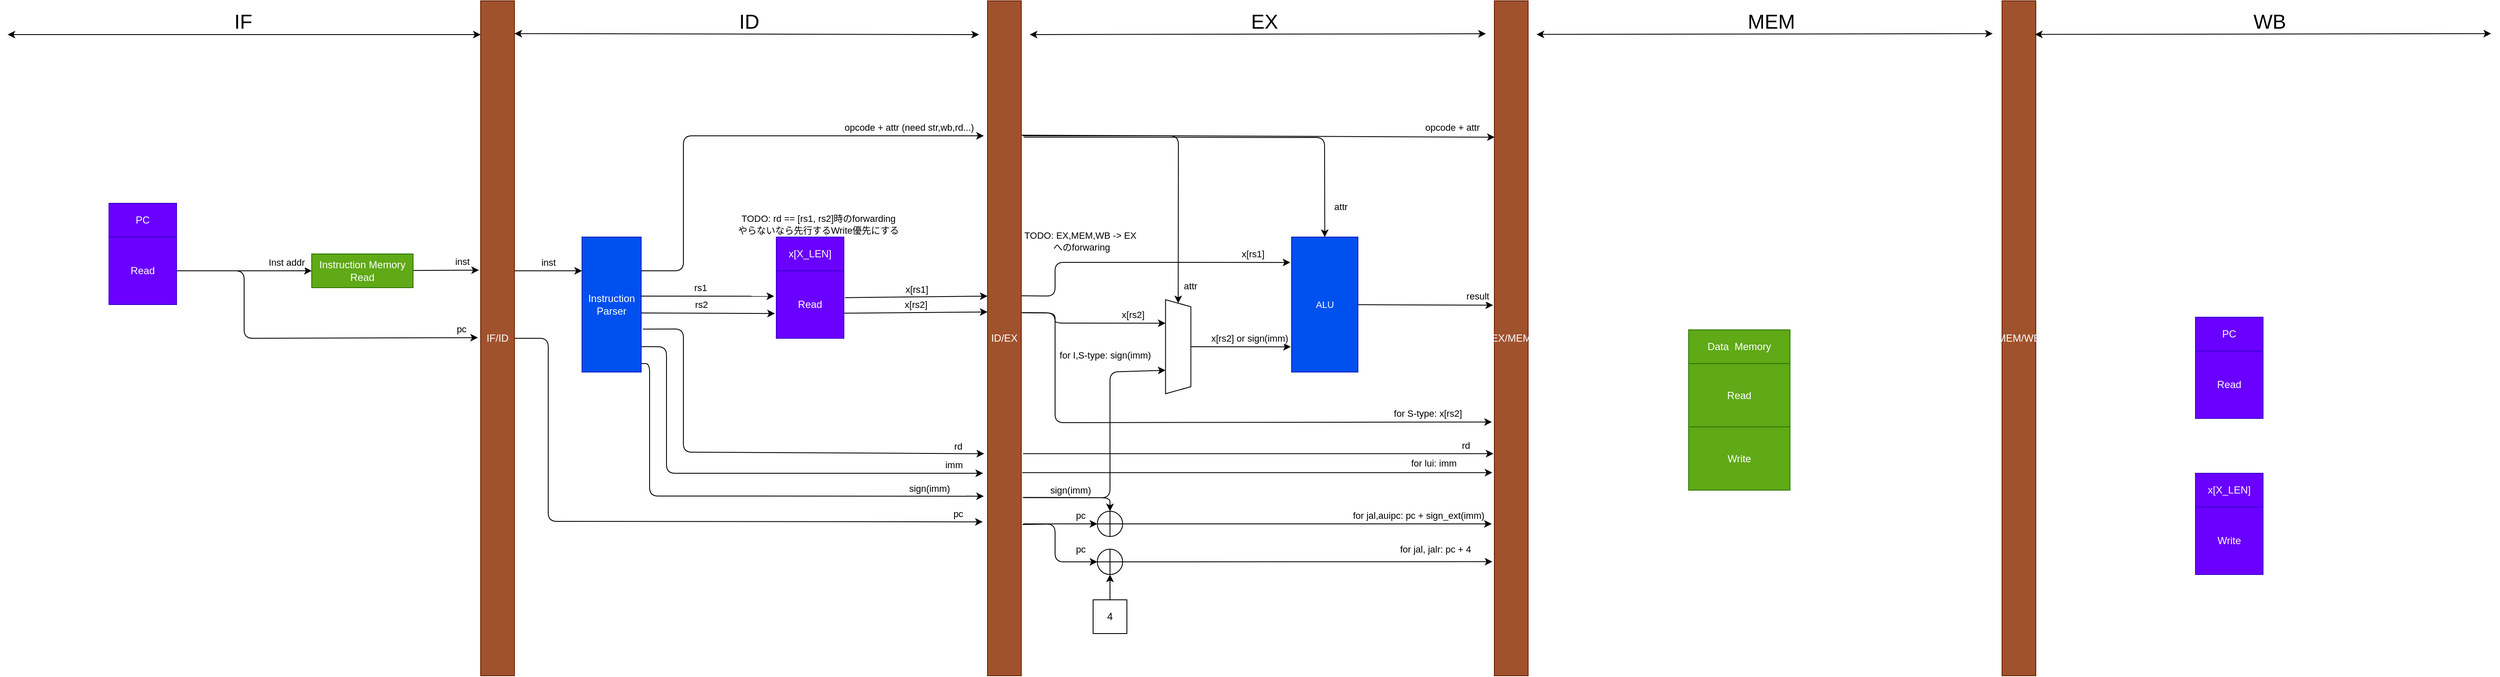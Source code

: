 <mxfile>
    <diagram id="6KX3MPC0N4gA1I4EFOvk" name="ページ1">
        <mxGraphModel dx="1488" dy="1695" grid="1" gridSize="10" guides="1" tooltips="1" connect="1" arrows="1" fold="1" page="1" pageScale="1" pageWidth="827" pageHeight="1169" math="0" shadow="0">
            <root>
                <mxCell id="0"/>
                <mxCell id="1" parent="0"/>
                <mxCell id="13" value="Inst addr" style="edgeStyle=none;html=1;entryX=0;entryY=0.5;entryDx=0;entryDy=0;" edge="1" parent="1" source="2" target="12">
                    <mxGeometry x="0.625" y="10" relative="1" as="geometry">
                        <mxPoint as="offset"/>
                    </mxGeometry>
                </mxCell>
                <mxCell id="14" value="pc" style="edgeStyle=none;html=1;entryX=-0.08;entryY=0.499;entryDx=0;entryDy=0;entryPerimeter=0;" edge="1" parent="1" source="2" target="17">
                    <mxGeometry x="0.909" y="10" relative="1" as="geometry">
                        <mxPoint x="670" y="560" as="targetPoint"/>
                        <Array as="points">
                            <mxPoint x="400" y="480"/>
                            <mxPoint x="400" y="560"/>
                        </Array>
                        <mxPoint as="offset"/>
                    </mxGeometry>
                </mxCell>
                <mxCell id="2" value="Read" style="rounded=0;whiteSpace=wrap;html=1;fillColor=#6a00ff;fontColor=#ffffff;strokeColor=#3700CC;" vertex="1" parent="1">
                    <mxGeometry x="240" y="440" width="80" height="80" as="geometry"/>
                </mxCell>
                <mxCell id="18" value="inst" style="edgeStyle=none;html=1;entryX=-0.051;entryY=0.399;entryDx=0;entryDy=0;entryPerimeter=0;" edge="1" parent="1" source="12" target="17">
                    <mxGeometry x="0.5" y="10" relative="1" as="geometry">
                        <mxPoint as="offset"/>
                    </mxGeometry>
                </mxCell>
                <mxCell id="12" value="Instruction Memory Read" style="rounded=0;whiteSpace=wrap;html=1;fillColor=#60a917;fontColor=#ffffff;strokeColor=#2D7600;" vertex="1" parent="1">
                    <mxGeometry x="480" y="460" width="120" height="40" as="geometry"/>
                </mxCell>
                <mxCell id="23" value="inst" style="edgeStyle=none;html=1;entryX=0;entryY=0.25;entryDx=0;entryDy=0;exitX=0.996;exitY=0.4;exitDx=0;exitDy=0;exitPerimeter=0;" edge="1" parent="1" source="17" target="22">
                    <mxGeometry y="10" relative="1" as="geometry">
                        <mxPoint as="offset"/>
                    </mxGeometry>
                </mxCell>
                <mxCell id="34" value="pc" style="edgeStyle=none;html=1;entryX=-0.141;entryY=0.772;entryDx=0;entryDy=0;entryPerimeter=0;exitX=1;exitY=0.5;exitDx=0;exitDy=0;" edge="1" parent="1" source="17" target="31">
                    <mxGeometry x="0.924" y="10" relative="1" as="geometry">
                        <Array as="points">
                            <mxPoint x="760" y="560"/>
                            <mxPoint x="760" y="777"/>
                        </Array>
                        <mxPoint as="offset"/>
                    </mxGeometry>
                </mxCell>
                <mxCell id="17" value="IF/ID" style="rounded=0;whiteSpace=wrap;html=1;fillColor=#a0522d;fontColor=#ffffff;strokeColor=#6D1F00;" vertex="1" parent="1">
                    <mxGeometry x="680" y="160" width="40" height="800" as="geometry"/>
                </mxCell>
                <mxCell id="21" value="IF" style="text;html=1;strokeColor=none;fillColor=none;align=center;verticalAlign=middle;whiteSpace=wrap;rounded=0;fontSize=24;" vertex="1" parent="1">
                    <mxGeometry x="341" y="170" width="116" height="30" as="geometry"/>
                </mxCell>
                <mxCell id="24" value="rs1" style="edgeStyle=none;html=1;entryX=-0.031;entryY=0.376;entryDx=0;entryDy=0;entryPerimeter=0;" edge="1" parent="1" target="46">
                    <mxGeometry x="-0.111" y="10" relative="1" as="geometry">
                        <mxPoint x="960" y="510" as="targetPoint"/>
                        <mxPoint x="870" y="510" as="sourcePoint"/>
                        <mxPoint as="offset"/>
                    </mxGeometry>
                </mxCell>
                <mxCell id="29" value="imm" style="edgeStyle=none;html=1;exitX=0.994;exitY=0.812;exitDx=0;exitDy=0;exitPerimeter=0;entryX=-0.13;entryY=0.7;entryDx=0;entryDy=0;entryPerimeter=0;" edge="1" parent="1" source="22" target="31">
                    <mxGeometry x="0.875" y="10" relative="1" as="geometry">
                        <mxPoint x="1120" y="640" as="targetPoint"/>
                        <Array as="points">
                            <mxPoint x="900" y="570"/>
                            <mxPoint x="900" y="720"/>
                        </Array>
                        <mxPoint as="offset"/>
                    </mxGeometry>
                </mxCell>
                <mxCell id="30" value="opcode + attr (need str,wb,rd...)" style="edgeStyle=none;html=1;exitX=1;exitY=0.25;exitDx=0;exitDy=0;entryX=-0.108;entryY=0.2;entryDx=0;entryDy=0;entryPerimeter=0;" edge="1" parent="1" source="22" target="31">
                    <mxGeometry x="0.684" y="10" relative="1" as="geometry">
                        <mxPoint x="1120" y="420" as="targetPoint"/>
                        <Array as="points">
                            <mxPoint x="920" y="480"/>
                            <mxPoint x="920" y="320"/>
                        </Array>
                        <mxPoint as="offset"/>
                    </mxGeometry>
                </mxCell>
                <mxCell id="39" value="&lt;font style=&quot;font-size: 11px;&quot;&gt;rd&lt;/font&gt;" style="edgeStyle=none;html=1;fontSize=11;entryX=-0.099;entryY=0.671;entryDx=0;entryDy=0;entryPerimeter=0;exitX=1.027;exitY=0.682;exitDx=0;exitDy=0;exitPerimeter=0;" edge="1" parent="1" source="22" target="31">
                    <mxGeometry x="0.888" y="9" relative="1" as="geometry">
                        <mxPoint x="980" y="640" as="targetPoint"/>
                        <Array as="points">
                            <mxPoint x="920" y="549"/>
                            <mxPoint x="920" y="695"/>
                        </Array>
                        <mxPoint as="offset"/>
                    </mxGeometry>
                </mxCell>
                <mxCell id="45" value="sign(imm)" style="edgeStyle=none;html=1;entryX=-0.107;entryY=0.734;entryDx=0;entryDy=0;entryPerimeter=0;fontSize=11;exitX=1.005;exitY=0.937;exitDx=0;exitDy=0;exitPerimeter=0;" edge="1" parent="1" source="22" target="31">
                    <mxGeometry x="0.771" y="9" relative="1" as="geometry">
                        <Array as="points">
                            <mxPoint x="880" y="590"/>
                            <mxPoint x="880" y="747"/>
                        </Array>
                        <mxPoint as="offset"/>
                    </mxGeometry>
                </mxCell>
                <mxCell id="22" value="Instruction&lt;br&gt;Parser" style="rounded=0;whiteSpace=wrap;html=1;fillColor=#0050ef;fontColor=#ffffff;strokeColor=#001DBC;" vertex="1" parent="1">
                    <mxGeometry x="800" y="440" width="70" height="160" as="geometry"/>
                </mxCell>
                <mxCell id="25" value="rs2" style="edgeStyle=none;html=1;entryX=-0.021;entryY=0.633;entryDx=0;entryDy=0;entryPerimeter=0;" edge="1" parent="1" target="46">
                    <mxGeometry x="-0.111" y="10" relative="1" as="geometry">
                        <mxPoint x="960" y="530" as="targetPoint"/>
                        <mxPoint x="870" y="530" as="sourcePoint"/>
                        <mxPoint as="offset"/>
                    </mxGeometry>
                </mxCell>
                <mxCell id="26" value="x[X_LEN]" style="rounded=0;whiteSpace=wrap;html=1;fillColor=#6a00ff;fontColor=#ffffff;strokeColor=#3700CC;" vertex="1" parent="1">
                    <mxGeometry x="1030" y="440" width="80" height="40" as="geometry"/>
                </mxCell>
                <mxCell id="27" value="x[rs1]" style="edgeStyle=none;html=1;exitX=1.017;exitY=0.398;exitDx=0;exitDy=0;exitPerimeter=0;" edge="1" parent="1" source="46">
                    <mxGeometry x="0.001" y="9" relative="1" as="geometry">
                        <mxPoint x="1280" y="510" as="targetPoint"/>
                        <mxPoint x="1170.75" y="510" as="sourcePoint"/>
                        <mxPoint as="offset"/>
                    </mxGeometry>
                </mxCell>
                <mxCell id="28" value="x[rs2]" style="edgeStyle=none;html=1;entryX=0;entryY=0.461;entryDx=0;entryDy=0;entryPerimeter=0;exitX=1.001;exitY=0.628;exitDx=0;exitDy=0;exitPerimeter=0;" edge="1" parent="1" source="46" target="31">
                    <mxGeometry y="10" relative="1" as="geometry">
                        <mxPoint x="1260" y="539.88" as="targetPoint"/>
                        <mxPoint x="1187.75" y="529" as="sourcePoint"/>
                        <mxPoint as="offset"/>
                    </mxGeometry>
                </mxCell>
                <mxCell id="50" value="x[rs1]" style="edgeStyle=none;html=1;fontSize=11;exitX=1.005;exitY=0.437;exitDx=0;exitDy=0;exitPerimeter=0;entryX=-0.019;entryY=0.188;entryDx=0;entryDy=0;entryPerimeter=0;" edge="1" parent="1" source="31" target="102">
                    <mxGeometry x="0.75" y="10" relative="1" as="geometry">
                        <mxPoint x="1400" y="429" as="targetPoint"/>
                        <Array as="points">
                            <mxPoint x="1360" y="510"/>
                            <mxPoint x="1360" y="470"/>
                        </Array>
                        <mxPoint as="offset"/>
                    </mxGeometry>
                </mxCell>
                <mxCell id="52" value="pc" style="edgeStyle=none;html=1;entryX=0;entryY=0.5;entryDx=0;entryDy=0;entryPerimeter=0;fontSize=11;exitX=1.059;exitY=0.775;exitDx=0;exitDy=0;exitPerimeter=0;" edge="1" parent="1" source="31" target="51">
                    <mxGeometry x="0.54" y="10" relative="1" as="geometry">
                        <mxPoint as="offset"/>
                    </mxGeometry>
                </mxCell>
                <mxCell id="53" value="sign(imm)" style="edgeStyle=none;html=1;entryX=0.5;entryY=0;entryDx=0;entryDy=0;entryPerimeter=0;fontSize=11;exitX=1.036;exitY=0.736;exitDx=0;exitDy=0;exitPerimeter=0;" edge="1" parent="1" source="31" target="51">
                    <mxGeometry x="-0.046" y="9" relative="1" as="geometry">
                        <Array as="points">
                            <mxPoint x="1425" y="749"/>
                        </Array>
                        <mxPoint as="offset"/>
                    </mxGeometry>
                </mxCell>
                <mxCell id="56" value="for lui: imm" style="edgeStyle=none;html=1;fontSize=11;exitX=1.025;exitY=0.699;exitDx=0;exitDy=0;exitPerimeter=0;entryX=-0.058;entryY=0.699;entryDx=0;entryDy=0;entryPerimeter=0;" edge="1" parent="1" source="31" target="107">
                    <mxGeometry x="0.748" y="11" relative="1" as="geometry">
                        <mxPoint x="1640" y="721" as="targetPoint"/>
                        <mxPoint as="offset"/>
                    </mxGeometry>
                </mxCell>
                <mxCell id="59" value="pc" style="edgeStyle=none;html=1;entryX=0;entryY=0.5;entryDx=0;entryDy=0;entryPerimeter=0;fontSize=11;exitX=1.036;exitY=0.776;exitDx=0;exitDy=0;exitPerimeter=0;" edge="1" parent="1" source="31" target="57">
                    <mxGeometry x="0.701" y="15" relative="1" as="geometry">
                        <Array as="points">
                            <mxPoint x="1360" y="780"/>
                            <mxPoint x="1360" y="825"/>
                        </Array>
                        <mxPoint as="offset"/>
                    </mxGeometry>
                </mxCell>
                <mxCell id="66" value="rd" style="edgeStyle=none;html=1;fontSize=11;exitX=1.054;exitY=0.671;exitDx=0;exitDy=0;exitPerimeter=0;entryX=-0.027;entryY=0.671;entryDx=0;entryDy=0;entryPerimeter=0;" edge="1" parent="1" source="31" target="107">
                    <mxGeometry x="0.88" y="10" relative="1" as="geometry">
                        <mxPoint x="1640" y="697" as="targetPoint"/>
                        <mxPoint as="offset"/>
                    </mxGeometry>
                </mxCell>
                <mxCell id="90" value="x[rs2]" style="edgeStyle=none;html=1;fontSize=11;exitX=1.04;exitY=0.462;exitDx=0;exitDy=0;exitPerimeter=0;entryX=0.75;entryY=0;entryDx=0;entryDy=0;" edge="1" parent="1" source="31" target="63">
                    <mxGeometry x="0.573" y="10" relative="1" as="geometry">
                        <mxPoint x="1440" y="600" as="targetPoint"/>
                        <Array as="points">
                            <mxPoint x="1360" y="530"/>
                            <mxPoint x="1360" y="542"/>
                        </Array>
                        <mxPoint as="offset"/>
                    </mxGeometry>
                </mxCell>
                <mxCell id="92" value="for I,S-type: sign(imm)" style="edgeStyle=none;html=1;entryX=0.25;entryY=0;entryDx=0;entryDy=0;fontSize=11;exitX=1.085;exitY=0.736;exitDx=0;exitDy=0;exitPerimeter=0;" edge="1" parent="1" source="31" target="63">
                    <mxGeometry x="0.584" y="21" relative="1" as="geometry">
                        <Array as="points">
                            <mxPoint x="1425" y="749"/>
                            <mxPoint x="1425" y="600"/>
                        </Array>
                        <mxPoint x="-5" y="1" as="offset"/>
                    </mxGeometry>
                </mxCell>
                <mxCell id="93" value="attr" style="edgeStyle=none;html=1;entryX=1;entryY=0.5;entryDx=0;entryDy=0;fontSize=11;exitX=1.047;exitY=0.2;exitDx=0;exitDy=0;exitPerimeter=0;" edge="1" parent="1" source="31" target="63">
                    <mxGeometry x="0.892" y="14" relative="1" as="geometry">
                        <Array as="points">
                            <mxPoint x="1506" y="320"/>
                        </Array>
                        <mxPoint as="offset"/>
                    </mxGeometry>
                </mxCell>
                <mxCell id="105" value="attr" style="edgeStyle=none;html=1;entryX=0.5;entryY=0;entryDx=0;entryDy=0;fontSize=11;exitX=1.072;exitY=0.202;exitDx=0;exitDy=0;exitPerimeter=0;" edge="1" parent="1" source="31" target="102">
                    <mxGeometry x="0.85" y="19" relative="1" as="geometry">
                        <Array as="points">
                            <mxPoint x="1679" y="322"/>
                        </Array>
                        <mxPoint as="offset"/>
                    </mxGeometry>
                </mxCell>
                <mxCell id="106" value="for S-type: x[rs2]" style="edgeStyle=none;html=1;fontSize=11;exitX=0.99;exitY=0.462;exitDx=0;exitDy=0;exitPerimeter=0;entryX=-0.073;entryY=0.624;entryDx=0;entryDy=0;entryPerimeter=0;" edge="1" parent="1" source="31" target="107">
                    <mxGeometry x="0.778" y="10" relative="1" as="geometry">
                        <mxPoint x="1640" y="660" as="targetPoint"/>
                        <Array as="points">
                            <mxPoint x="1360" y="530"/>
                            <mxPoint x="1360" y="660"/>
                        </Array>
                        <mxPoint as="offset"/>
                    </mxGeometry>
                </mxCell>
                <mxCell id="112" value="opcode + attr" style="edgeStyle=none;html=1;entryX=0.011;entryY=0.202;entryDx=0;entryDy=0;entryPerimeter=0;fontSize=11;exitX=1.011;exitY=0.199;exitDx=0;exitDy=0;exitPerimeter=0;" edge="1" parent="1" source="31" target="107">
                    <mxGeometry x="0.82" y="11" relative="1" as="geometry">
                        <mxPoint as="offset"/>
                    </mxGeometry>
                </mxCell>
                <mxCell id="31" value="ID/EX" style="rounded=0;whiteSpace=wrap;html=1;fillColor=#a0522d;fontColor=#ffffff;strokeColor=#6D1F00;" vertex="1" parent="1">
                    <mxGeometry x="1280" y="160" width="40" height="800" as="geometry"/>
                </mxCell>
                <mxCell id="35" value="" style="endArrow=classic;startArrow=classic;html=1;" edge="1" parent="1">
                    <mxGeometry width="50" height="50" relative="1" as="geometry">
                        <mxPoint x="120" y="200" as="sourcePoint"/>
                        <mxPoint x="680" y="200" as="targetPoint"/>
                    </mxGeometry>
                </mxCell>
                <mxCell id="36" value="ID" style="text;html=1;strokeColor=none;fillColor=none;align=center;verticalAlign=middle;whiteSpace=wrap;rounded=0;fontSize=24;" vertex="1" parent="1">
                    <mxGeometry x="940" y="170" width="116" height="30" as="geometry"/>
                </mxCell>
                <mxCell id="37" value="" style="endArrow=classic;startArrow=classic;html=1;" edge="1" parent="1">
                    <mxGeometry width="50" height="50" relative="1" as="geometry">
                        <mxPoint x="720" y="198.82" as="sourcePoint"/>
                        <mxPoint x="1270" y="200" as="targetPoint"/>
                    </mxGeometry>
                </mxCell>
                <mxCell id="40" value="EX" style="text;html=1;strokeColor=none;fillColor=none;align=center;verticalAlign=middle;whiteSpace=wrap;rounded=0;fontSize=24;" vertex="1" parent="1">
                    <mxGeometry x="1550" y="170" width="116" height="30" as="geometry"/>
                </mxCell>
                <mxCell id="41" value="" style="endArrow=classic;startArrow=classic;html=1;" edge="1" parent="1">
                    <mxGeometry width="50" height="50" relative="1" as="geometry">
                        <mxPoint x="1330" y="200" as="sourcePoint"/>
                        <mxPoint x="1870" y="199" as="targetPoint"/>
                    </mxGeometry>
                </mxCell>
                <mxCell id="46" value="Read" style="rounded=0;whiteSpace=wrap;html=1;fillColor=#6a00ff;fontColor=#ffffff;strokeColor=#3700CC;" vertex="1" parent="1">
                    <mxGeometry x="1030" y="480" width="80" height="80" as="geometry"/>
                </mxCell>
                <mxCell id="55" value="for jal,auipc: pc + sign_ext(imm)" style="edgeStyle=none;html=1;fontSize=11;entryX=-0.078;entryY=0.775;entryDx=0;entryDy=0;entryPerimeter=0;" edge="1" parent="1" source="51" target="107">
                    <mxGeometry x="0.602" y="10" relative="1" as="geometry">
                        <mxPoint x="1640" y="780" as="targetPoint"/>
                        <mxPoint as="offset"/>
                    </mxGeometry>
                </mxCell>
                <mxCell id="51" value="" style="verticalLabelPosition=bottom;verticalAlign=top;html=1;shape=mxgraph.flowchart.summing_function;fontSize=11;" vertex="1" parent="1">
                    <mxGeometry x="1410" y="765" width="30" height="30" as="geometry"/>
                </mxCell>
                <mxCell id="60" style="edgeStyle=none;html=1;fontSize=11;" edge="1" parent="1" target="57">
                    <mxGeometry relative="1" as="geometry">
                        <mxPoint x="1425" y="870" as="sourcePoint"/>
                    </mxGeometry>
                </mxCell>
                <mxCell id="62" value="for jal, jalr: pc + 4" style="edgeStyle=none;html=1;fontSize=11;entryX=-0.058;entryY=0.831;entryDx=0;entryDy=0;entryPerimeter=0;" edge="1" parent="1" source="57" target="107">
                    <mxGeometry x="0.691" y="15" relative="1" as="geometry">
                        <mxPoint x="1640" y="825" as="targetPoint"/>
                        <mxPoint as="offset"/>
                    </mxGeometry>
                </mxCell>
                <mxCell id="57" value="" style="verticalLabelPosition=bottom;verticalAlign=top;html=1;shape=mxgraph.flowchart.summing_function;fontSize=11;" vertex="1" parent="1">
                    <mxGeometry x="1410" y="810" width="30" height="30" as="geometry"/>
                </mxCell>
                <mxCell id="61" value="4" style="rounded=0;whiteSpace=wrap;html=1;" vertex="1" parent="1">
                    <mxGeometry x="1405" y="870" width="40" height="40" as="geometry"/>
                </mxCell>
                <mxCell id="104" value="x[rs2] or sign(imm)" style="edgeStyle=none;html=1;fontSize=11;entryX=-0.012;entryY=0.813;entryDx=0;entryDy=0;entryPerimeter=0;" edge="1" parent="1" source="63" target="102">
                    <mxGeometry x="0.171" y="10" relative="1" as="geometry">
                        <mxPoint x="1590" y="570" as="targetPoint"/>
                        <mxPoint as="offset"/>
                    </mxGeometry>
                </mxCell>
                <mxCell id="63" value="" style="verticalLabelPosition=middle;verticalAlign=middle;html=1;shape=trapezoid;perimeter=trapezoidPerimeter;whiteSpace=wrap;size=0.075;arcSize=10;flipV=1;labelPosition=center;align=center;rotation=-90;" vertex="1" parent="1">
                    <mxGeometry x="1450" y="555" width="111.5" height="30" as="geometry"/>
                </mxCell>
                <mxCell id="87" value="TODO: rd == [rs1, rs2]時のforwarding&lt;br&gt;やらないなら先行するWrite優先にする" style="text;html=1;strokeColor=none;fillColor=none;align=center;verticalAlign=middle;whiteSpace=wrap;rounded=0;fontSize=11;" vertex="1" parent="1">
                    <mxGeometry x="980" y="410" width="200" height="30" as="geometry"/>
                </mxCell>
                <mxCell id="89" value="TODO: EX,MEM,WB -&amp;gt; EX&lt;br&gt;&amp;nbsp;へのforwaring" style="text;html=1;strokeColor=none;fillColor=none;align=center;verticalAlign=middle;whiteSpace=wrap;rounded=0;fontSize=11;" vertex="1" parent="1">
                    <mxGeometry x="1320" y="430" width="140" height="30" as="geometry"/>
                </mxCell>
                <mxCell id="108" value="result" style="edgeStyle=none;html=1;entryX=-0.038;entryY=0.451;entryDx=0;entryDy=0;entryPerimeter=0;fontSize=11;" edge="1" parent="1" source="102" target="107">
                    <mxGeometry x="0.761" y="11" relative="1" as="geometry">
                        <mxPoint as="offset"/>
                    </mxGeometry>
                </mxCell>
                <mxCell id="102" value="ALU" style="rounded=0;whiteSpace=wrap;html=1;fontSize=11;fillColor=#0050ef;fontColor=#ffffff;strokeColor=#001DBC;" vertex="1" parent="1">
                    <mxGeometry x="1640" y="440" width="78.5" height="160" as="geometry"/>
                </mxCell>
                <mxCell id="107" value="EX/MEM" style="rounded=0;whiteSpace=wrap;html=1;fillColor=#a0522d;fontColor=#ffffff;strokeColor=#6D1F00;" vertex="1" parent="1">
                    <mxGeometry x="1880" y="160" width="40" height="800" as="geometry"/>
                </mxCell>
                <mxCell id="109" value="Data&amp;nbsp; Memory" style="rounded=0;whiteSpace=wrap;html=1;fillColor=#60a917;fontColor=#ffffff;strokeColor=#2D7600;" vertex="1" parent="1">
                    <mxGeometry x="2110" y="550" width="120" height="40" as="geometry"/>
                </mxCell>
                <mxCell id="110" value="Read" style="rounded=0;whiteSpace=wrap;html=1;fillColor=#60a917;fontColor=#ffffff;strokeColor=#2D7600;" vertex="1" parent="1">
                    <mxGeometry x="2110" y="590" width="120" height="75" as="geometry"/>
                </mxCell>
                <mxCell id="111" value="Write" style="rounded=0;whiteSpace=wrap;html=1;fillColor=#60a917;fontColor=#ffffff;strokeColor=#2D7600;" vertex="1" parent="1">
                    <mxGeometry x="2110" y="665" width="120" height="75" as="geometry"/>
                </mxCell>
                <mxCell id="113" value="MEM" style="text;html=1;strokeColor=none;fillColor=none;align=center;verticalAlign=middle;whiteSpace=wrap;rounded=0;fontSize=24;" vertex="1" parent="1">
                    <mxGeometry x="2150" y="169.82" width="116" height="30" as="geometry"/>
                </mxCell>
                <mxCell id="114" value="" style="endArrow=classic;startArrow=classic;html=1;" edge="1" parent="1">
                    <mxGeometry width="50" height="50" relative="1" as="geometry">
                        <mxPoint x="1930" y="199.82" as="sourcePoint"/>
                        <mxPoint x="2470" y="198.82" as="targetPoint"/>
                    </mxGeometry>
                </mxCell>
                <mxCell id="116" value="Write" style="rounded=0;whiteSpace=wrap;html=1;fillColor=#6a00ff;fontColor=#ffffff;strokeColor=#3700CC;" vertex="1" parent="1">
                    <mxGeometry x="2710" y="760" width="80" height="80" as="geometry"/>
                </mxCell>
                <mxCell id="117" value="x[X_LEN]" style="rounded=0;whiteSpace=wrap;html=1;fillColor=#6a00ff;fontColor=#ffffff;strokeColor=#3700CC;" vertex="1" parent="1">
                    <mxGeometry x="2710" y="720" width="80" height="40" as="geometry"/>
                </mxCell>
                <mxCell id="118" value="PC" style="rounded=0;whiteSpace=wrap;html=1;fillColor=#6a00ff;fontColor=#ffffff;strokeColor=#3700CC;" vertex="1" parent="1">
                    <mxGeometry x="240" y="400" width="80" height="40" as="geometry"/>
                </mxCell>
                <mxCell id="119" value="Read" style="rounded=0;whiteSpace=wrap;html=1;fillColor=#6a00ff;fontColor=#ffffff;strokeColor=#3700CC;" vertex="1" parent="1">
                    <mxGeometry x="2710" y="575" width="80" height="80" as="geometry"/>
                </mxCell>
                <mxCell id="120" value="PC" style="rounded=0;whiteSpace=wrap;html=1;fillColor=#6a00ff;fontColor=#ffffff;strokeColor=#3700CC;" vertex="1" parent="1">
                    <mxGeometry x="2710" y="535" width="80" height="40" as="geometry"/>
                </mxCell>
                <mxCell id="121" value="MEM/WB" style="rounded=0;whiteSpace=wrap;html=1;fillColor=#a0522d;fontColor=#ffffff;strokeColor=#6D1F00;" vertex="1" parent="1">
                    <mxGeometry x="2481" y="160" width="40" height="800" as="geometry"/>
                </mxCell>
                <mxCell id="122" value="" style="endArrow=classic;startArrow=classic;html=1;" edge="1" parent="1">
                    <mxGeometry width="50" height="50" relative="1" as="geometry">
                        <mxPoint x="2520.0" y="199.82" as="sourcePoint"/>
                        <mxPoint x="3060.0" y="198.82" as="targetPoint"/>
                    </mxGeometry>
                </mxCell>
                <mxCell id="123" value="WB" style="text;html=1;strokeColor=none;fillColor=none;align=center;verticalAlign=middle;whiteSpace=wrap;rounded=0;fontSize=24;" vertex="1" parent="1">
                    <mxGeometry x="2740" y="169.82" width="116" height="30" as="geometry"/>
                </mxCell>
            </root>
        </mxGraphModel>
    </diagram>
</mxfile>